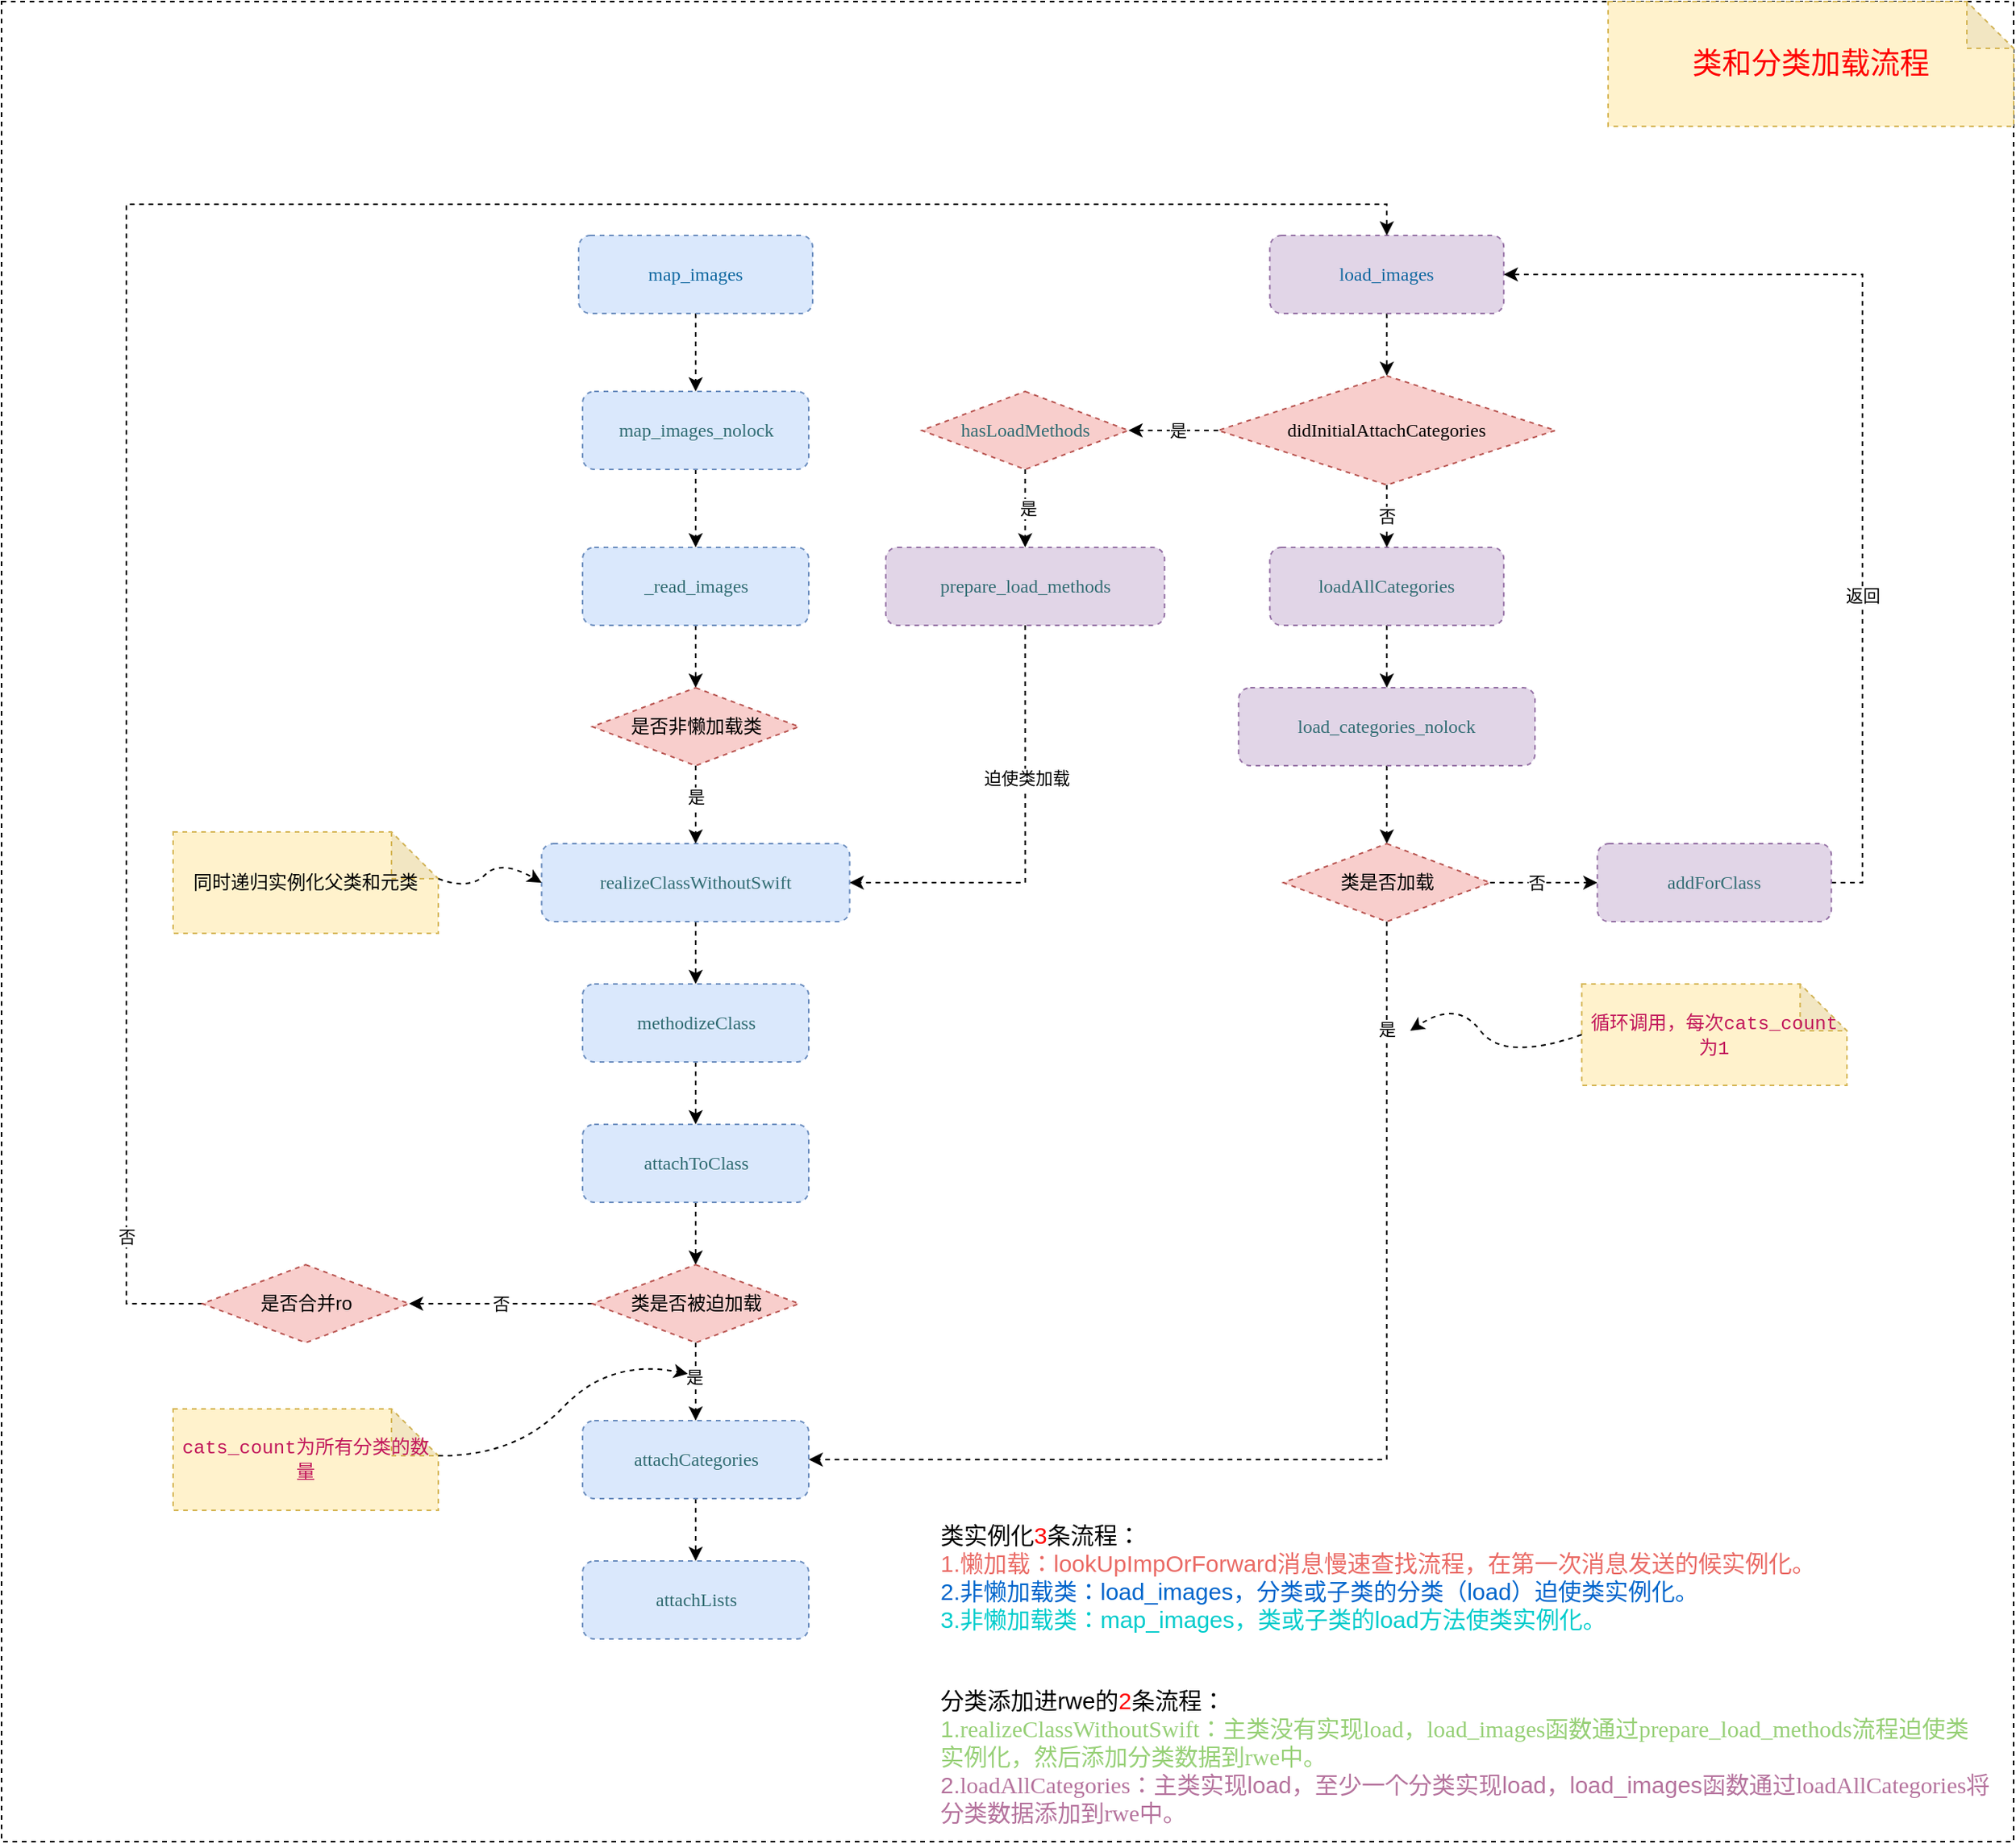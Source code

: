 <mxfile version="14.9.4" type="github">
  <diagram id="C5RBs43oDa-KdzZeNtuy" name="Page-1">
    <mxGraphModel dx="2126" dy="2361" grid="1" gridSize="10" guides="1" tooltips="1" connect="1" arrows="1" fold="1" page="1" pageScale="1" pageWidth="827" pageHeight="1169" math="0" shadow="0">
      <root>
        <mxCell id="WIyWlLk6GJQsqaUBKTNV-0" />
        <mxCell id="WIyWlLk6GJQsqaUBKTNV-1" parent="WIyWlLk6GJQsqaUBKTNV-0" />
        <mxCell id="AZM7cYLLnSHIz9b_ogU5-69" value="" style="rounded=0;whiteSpace=wrap;html=1;dashed=1;labelBackgroundColor=none;fontColor=#000000;" vertex="1" parent="WIyWlLk6GJQsqaUBKTNV-1">
          <mxGeometry x="-220" y="-40" width="1290" height="1180" as="geometry" />
        </mxCell>
        <mxCell id="AZM7cYLLnSHIz9b_ogU5-2" value="" style="edgeStyle=orthogonalEdgeStyle;rounded=0;orthogonalLoop=1;jettySize=auto;html=1;dashed=1;fillColor=#dae8fc;" edge="1" parent="WIyWlLk6GJQsqaUBKTNV-1" source="AZM7cYLLnSHIz9b_ogU5-0" target="AZM7cYLLnSHIz9b_ogU5-1">
          <mxGeometry relative="1" as="geometry" />
        </mxCell>
        <mxCell id="AZM7cYLLnSHIz9b_ogU5-0" value="&lt;p style=&quot;margin: 0px; font-stretch: normal; line-height: normal; font-family: menlo; color: rgb(15, 104, 160);&quot;&gt;map_images&lt;/p&gt;" style="rounded=1;whiteSpace=wrap;html=1;dashed=1;labelBackgroundColor=none;fillColor=#dae8fc;strokeColor=#6c8ebf;" vertex="1" parent="WIyWlLk6GJQsqaUBKTNV-1">
          <mxGeometry x="150" y="110" width="150" height="50" as="geometry" />
        </mxCell>
        <mxCell id="AZM7cYLLnSHIz9b_ogU5-4" style="edgeStyle=orthogonalEdgeStyle;rounded=0;orthogonalLoop=1;jettySize=auto;html=1;exitX=0.5;exitY=1;exitDx=0;exitDy=0;entryX=0.5;entryY=0;entryDx=0;entryDy=0;dashed=1;fillColor=#dae8fc;" edge="1" parent="WIyWlLk6GJQsqaUBKTNV-1" source="AZM7cYLLnSHIz9b_ogU5-1" target="AZM7cYLLnSHIz9b_ogU5-3">
          <mxGeometry relative="1" as="geometry" />
        </mxCell>
        <mxCell id="AZM7cYLLnSHIz9b_ogU5-1" value="&lt;p style=&quot;margin: 0px; font-style: normal; font-variant-caps: normal; font-weight: normal; font-stretch: normal; font-size: 12px; line-height: normal; font-family: menlo; color: rgb(50, 109, 116);&quot;&gt;map_images_nolock&lt;/p&gt;" style="whiteSpace=wrap;html=1;rounded=1;dashed=1;fillColor=#dae8fc;strokeColor=#6c8ebf;labelBackgroundColor=none;" vertex="1" parent="WIyWlLk6GJQsqaUBKTNV-1">
          <mxGeometry x="152.5" y="210" width="145" height="50" as="geometry" />
        </mxCell>
        <mxCell id="AZM7cYLLnSHIz9b_ogU5-7" style="edgeStyle=orthogonalEdgeStyle;rounded=0;orthogonalLoop=1;jettySize=auto;html=1;exitX=0.5;exitY=1;exitDx=0;exitDy=0;entryX=0.5;entryY=0;entryDx=0;entryDy=0;dashed=1;" edge="1" parent="WIyWlLk6GJQsqaUBKTNV-1" source="AZM7cYLLnSHIz9b_ogU5-3" target="AZM7cYLLnSHIz9b_ogU5-6">
          <mxGeometry relative="1" as="geometry" />
        </mxCell>
        <mxCell id="AZM7cYLLnSHIz9b_ogU5-3" value="&lt;p style=&quot;margin: 0px; font-style: normal; font-variant-caps: normal; font-weight: normal; font-stretch: normal; font-size: 12px; line-height: normal; font-family: menlo; color: rgb(50, 109, 116);&quot;&gt;&lt;span style=&quot;font-family: &amp;quot;menlo&amp;quot;&quot;&gt;_read_images&lt;/span&gt;&lt;span style=&quot;color: rgba(0, 0, 0, 0); font-family: monospace; font-size: 0px;&quot;&gt;3CmxGraphModel%3E%3Croot%3E%3CmxCell%20id%3D%220%22%2F%3E%3CmxCell%20id%3D%221%22%20parent%3D%220%22%2F%3E%3CmxCell%20id%3D%222%22%20value%3D%22%26lt%3Bp%20style%3D%26quot%3Bmargin%3A%200.0px%200.0px%200.0px%200.0px%20%3B%20font%3A%2012.0px%20%26amp%3Bquot%3Bmenlo%26amp%3Bquot%3B%20%3B%20color%3A%20%23326d74%20%3B%20background-color%3A%20%23ffffff%26quot%3B%26gt%3Bmap_images_nolock%26lt%3B%2Fp%26gt%3B%22%20style%3D%22whiteSpace%3Dwrap%3Bhtml%3D1%3Brounded%3D1%3Bdashed%3D1%3B%22%20vertex%3D%221%22%20parent%3D%221%22%3E%3CmxGeometry%20x%3D%22152.5%22%20y%3D%22210%22%20width%3D%22145%22%20height%3D%2250%22%20as%3D%22geometry%22%2F%3E%3C%2FmxCell%3E%3C%2Froot%3E%3C%2FmxGraphModel%3E&lt;/span&gt;&lt;br&gt;&lt;/p&gt;" style="whiteSpace=wrap;html=1;rounded=1;dashed=1;fillColor=#dae8fc;strokeColor=#6c8ebf;labelBackgroundColor=none;" vertex="1" parent="WIyWlLk6GJQsqaUBKTNV-1">
          <mxGeometry x="152.5" y="310" width="145" height="50" as="geometry" />
        </mxCell>
        <mxCell id="AZM7cYLLnSHIz9b_ogU5-17" style="edgeStyle=orthogonalEdgeStyle;rounded=0;orthogonalLoop=1;jettySize=auto;html=1;exitX=0.5;exitY=1;exitDx=0;exitDy=0;entryX=0.5;entryY=0;entryDx=0;entryDy=0;dashed=1;fillColor=#dae8fc;" edge="1" parent="WIyWlLk6GJQsqaUBKTNV-1" source="AZM7cYLLnSHIz9b_ogU5-5" target="AZM7cYLLnSHIz9b_ogU5-16">
          <mxGeometry relative="1" as="geometry" />
        </mxCell>
        <mxCell id="AZM7cYLLnSHIz9b_ogU5-5" value="&lt;p style=&quot;margin: 0px; font-stretch: normal; line-height: normal; font-family: menlo; color: rgb(50, 109, 116);&quot;&gt;realizeClassWithoutSwift&lt;/p&gt;" style="whiteSpace=wrap;html=1;rounded=1;dashed=1;fillColor=#dae8fc;strokeColor=#6c8ebf;labelBackgroundColor=none;" vertex="1" parent="WIyWlLk6GJQsqaUBKTNV-1">
          <mxGeometry x="126.25" y="500" width="197.5" height="50" as="geometry" />
        </mxCell>
        <mxCell id="AZM7cYLLnSHIz9b_ogU5-8" style="edgeStyle=orthogonalEdgeStyle;rounded=0;orthogonalLoop=1;jettySize=auto;html=1;exitX=0.5;exitY=1;exitDx=0;exitDy=0;entryX=0.5;entryY=0;entryDx=0;entryDy=0;dashed=1;" edge="1" parent="WIyWlLk6GJQsqaUBKTNV-1" source="AZM7cYLLnSHIz9b_ogU5-6" target="AZM7cYLLnSHIz9b_ogU5-5">
          <mxGeometry relative="1" as="geometry" />
        </mxCell>
        <mxCell id="AZM7cYLLnSHIz9b_ogU5-9" value="是" style="edgeLabel;html=1;align=center;verticalAlign=middle;resizable=0;points=[];" vertex="1" connectable="0" parent="AZM7cYLLnSHIz9b_ogU5-8">
          <mxGeometry x="0.04" relative="1" as="geometry">
            <mxPoint y="-6" as="offset" />
          </mxGeometry>
        </mxCell>
        <mxCell id="AZM7cYLLnSHIz9b_ogU5-6" value="是否非懒加载类" style="rhombus;whiteSpace=wrap;html=1;dashed=1;labelBackgroundColor=none;fillColor=#f8cecc;strokeColor=#b85450;" vertex="1" parent="WIyWlLk6GJQsqaUBKTNV-1">
          <mxGeometry x="158.75" y="400" width="132.5" height="50" as="geometry" />
        </mxCell>
        <mxCell id="AZM7cYLLnSHIz9b_ogU5-10" value="同时递归实例化父类和元类" style="shape=note;whiteSpace=wrap;html=1;backgroundOutline=1;darkOpacity=0.05;dashed=1;labelBackgroundColor=none;fillColor=#fff2cc;strokeColor=#d6b656;" vertex="1" parent="WIyWlLk6GJQsqaUBKTNV-1">
          <mxGeometry x="-110" y="492.5" width="170" height="65" as="geometry" />
        </mxCell>
        <mxCell id="AZM7cYLLnSHIz9b_ogU5-14" value="" style="curved=1;endArrow=classic;html=1;dashed=1;exitX=0;exitY=0;exitDx=170;exitDy=30;exitPerimeter=0;entryX=0;entryY=0.5;entryDx=0;entryDy=0;" edge="1" parent="WIyWlLk6GJQsqaUBKTNV-1" source="AZM7cYLLnSHIz9b_ogU5-10" target="AZM7cYLLnSHIz9b_ogU5-5">
          <mxGeometry width="50" height="50" relative="1" as="geometry">
            <mxPoint x="70" y="560" as="sourcePoint" />
            <mxPoint x="120" y="510" as="targetPoint" />
            <Array as="points">
              <mxPoint x="80" y="530" />
              <mxPoint x="100" y="510" />
            </Array>
          </mxGeometry>
        </mxCell>
        <mxCell id="AZM7cYLLnSHIz9b_ogU5-19" style="edgeStyle=orthogonalEdgeStyle;rounded=0;orthogonalLoop=1;jettySize=auto;html=1;exitX=0.5;exitY=1;exitDx=0;exitDy=0;entryX=0.5;entryY=0;entryDx=0;entryDy=0;dashed=1;fillColor=#dae8fc;" edge="1" parent="WIyWlLk6GJQsqaUBKTNV-1" source="AZM7cYLLnSHIz9b_ogU5-16" target="AZM7cYLLnSHIz9b_ogU5-18">
          <mxGeometry relative="1" as="geometry" />
        </mxCell>
        <mxCell id="AZM7cYLLnSHIz9b_ogU5-16" value="&lt;p style=&quot;margin: 0px; font-stretch: normal; line-height: normal; font-family: menlo; color: rgb(50, 109, 116);&quot;&gt;methodizeClass&lt;/p&gt;" style="whiteSpace=wrap;html=1;rounded=1;dashed=1;fillColor=#dae8fc;strokeColor=#6c8ebf;labelBackgroundColor=none;" vertex="1" parent="WIyWlLk6GJQsqaUBKTNV-1">
          <mxGeometry x="152.5" y="590" width="145" height="50" as="geometry" />
        </mxCell>
        <mxCell id="AZM7cYLLnSHIz9b_ogU5-22" style="edgeStyle=orthogonalEdgeStyle;rounded=0;orthogonalLoop=1;jettySize=auto;html=1;exitX=0.5;exitY=1;exitDx=0;exitDy=0;entryX=0.5;entryY=0;entryDx=0;entryDy=0;dashed=1;" edge="1" parent="WIyWlLk6GJQsqaUBKTNV-1" source="AZM7cYLLnSHIz9b_ogU5-18" target="AZM7cYLLnSHIz9b_ogU5-21">
          <mxGeometry relative="1" as="geometry" />
        </mxCell>
        <mxCell id="AZM7cYLLnSHIz9b_ogU5-18" value="&lt;p style=&quot;margin: 0px; font-stretch: normal; line-height: normal; font-family: menlo; color: rgb(50, 109, 116);&quot;&gt;attachToClass&lt;/p&gt;" style="whiteSpace=wrap;html=1;rounded=1;dashed=1;fillColor=#dae8fc;strokeColor=#6c8ebf;labelBackgroundColor=none;" vertex="1" parent="WIyWlLk6GJQsqaUBKTNV-1">
          <mxGeometry x="152.5" y="680" width="145" height="50" as="geometry" />
        </mxCell>
        <mxCell id="AZM7cYLLnSHIz9b_ogU5-26" style="edgeStyle=orthogonalEdgeStyle;rounded=0;orthogonalLoop=1;jettySize=auto;html=1;exitX=0.5;exitY=1;exitDx=0;exitDy=0;dashed=1;fillColor=#dae8fc;" edge="1" parent="WIyWlLk6GJQsqaUBKTNV-1" source="AZM7cYLLnSHIz9b_ogU5-20" target="AZM7cYLLnSHIz9b_ogU5-25">
          <mxGeometry relative="1" as="geometry" />
        </mxCell>
        <mxCell id="AZM7cYLLnSHIz9b_ogU5-20" value="&lt;p style=&quot;margin: 0px; font-stretch: normal; line-height: normal; font-family: menlo; color: rgb(50, 109, 116);&quot;&gt;attachCategories&lt;/p&gt;" style="whiteSpace=wrap;html=1;rounded=1;dashed=1;fillColor=#dae8fc;strokeColor=#6c8ebf;labelBackgroundColor=none;" vertex="1" parent="WIyWlLk6GJQsqaUBKTNV-1">
          <mxGeometry x="152.5" y="870" width="145" height="50" as="geometry" />
        </mxCell>
        <mxCell id="AZM7cYLLnSHIz9b_ogU5-23" style="edgeStyle=orthogonalEdgeStyle;rounded=0;orthogonalLoop=1;jettySize=auto;html=1;exitX=0.5;exitY=1;exitDx=0;exitDy=0;entryX=0.5;entryY=0;entryDx=0;entryDy=0;dashed=1;" edge="1" parent="WIyWlLk6GJQsqaUBKTNV-1" source="AZM7cYLLnSHIz9b_ogU5-21" target="AZM7cYLLnSHIz9b_ogU5-20">
          <mxGeometry relative="1" as="geometry" />
        </mxCell>
        <mxCell id="AZM7cYLLnSHIz9b_ogU5-24" value="是" style="edgeLabel;html=1;align=center;verticalAlign=middle;resizable=0;points=[];" vertex="1" connectable="0" parent="AZM7cYLLnSHIz9b_ogU5-23">
          <mxGeometry x="-0.12" y="-1" relative="1" as="geometry">
            <mxPoint as="offset" />
          </mxGeometry>
        </mxCell>
        <mxCell id="AZM7cYLLnSHIz9b_ogU5-66" value="否" style="edgeStyle=orthogonalEdgeStyle;rounded=0;orthogonalLoop=1;jettySize=auto;html=1;exitX=0;exitY=0.5;exitDx=0;exitDy=0;entryX=1;entryY=0.5;entryDx=0;entryDy=0;dashed=1;strokeColor=#000000;" edge="1" parent="WIyWlLk6GJQsqaUBKTNV-1" source="AZM7cYLLnSHIz9b_ogU5-21" target="AZM7cYLLnSHIz9b_ogU5-65">
          <mxGeometry relative="1" as="geometry" />
        </mxCell>
        <mxCell id="AZM7cYLLnSHIz9b_ogU5-21" value="类是否被迫加载" style="rhombus;whiteSpace=wrap;html=1;dashed=1;labelBackgroundColor=none;fillColor=#f8cecc;strokeColor=#b85450;" vertex="1" parent="WIyWlLk6GJQsqaUBKTNV-1">
          <mxGeometry x="158.75" y="770" width="132.5" height="50" as="geometry" />
        </mxCell>
        <mxCell id="AZM7cYLLnSHIz9b_ogU5-25" value="&lt;p style=&quot;margin: 0px; font-stretch: normal; line-height: normal; font-family: menlo; color: rgb(50, 109, 116);&quot;&gt;attachLists&lt;/p&gt;" style="whiteSpace=wrap;html=1;rounded=1;dashed=1;fillColor=#dae8fc;strokeColor=#6c8ebf;labelBackgroundColor=none;" vertex="1" parent="WIyWlLk6GJQsqaUBKTNV-1">
          <mxGeometry x="152.5" y="960" width="145" height="50" as="geometry" />
        </mxCell>
        <mxCell id="AZM7cYLLnSHIz9b_ogU5-53" style="edgeStyle=orthogonalEdgeStyle;rounded=0;orthogonalLoop=1;jettySize=auto;html=1;exitX=0.5;exitY=1;exitDx=0;exitDy=0;entryX=0.5;entryY=0;entryDx=0;entryDy=0;dashed=1;fontColor=#000000;" edge="1" parent="WIyWlLk6GJQsqaUBKTNV-1" source="AZM7cYLLnSHIz9b_ogU5-27" target="AZM7cYLLnSHIz9b_ogU5-48">
          <mxGeometry relative="1" as="geometry" />
        </mxCell>
        <mxCell id="AZM7cYLLnSHIz9b_ogU5-27" value="&lt;p style=&quot;margin: 0px ; font-stretch: normal ; line-height: normal ; font-family: &amp;quot;menlo&amp;quot; ; color: rgb(15 , 104 , 160)&quot;&gt;load_images&lt;/p&gt;" style="rounded=1;whiteSpace=wrap;html=1;dashed=1;labelBackgroundColor=none;fillColor=#e1d5e7;strokeColor=#9673a6;" vertex="1" parent="WIyWlLk6GJQsqaUBKTNV-1">
          <mxGeometry x="593.12" y="110" width="150" height="50" as="geometry" />
        </mxCell>
        <mxCell id="AZM7cYLLnSHIz9b_ogU5-33" style="edgeStyle=orthogonalEdgeStyle;rounded=0;orthogonalLoop=1;jettySize=auto;html=1;exitX=0.5;exitY=1;exitDx=0;exitDy=0;entryX=0.5;entryY=0;entryDx=0;entryDy=0;dashed=1;" edge="1" parent="WIyWlLk6GJQsqaUBKTNV-1" source="AZM7cYLLnSHIz9b_ogU5-28" target="AZM7cYLLnSHIz9b_ogU5-32">
          <mxGeometry relative="1" as="geometry" />
        </mxCell>
        <mxCell id="AZM7cYLLnSHIz9b_ogU5-28" value="&lt;p style=&quot;margin: 0px; font-stretch: normal; line-height: normal; font-family: menlo; color: rgb(50, 109, 116);&quot;&gt;loadAllCategories&lt;/p&gt;" style="rounded=1;whiteSpace=wrap;html=1;dashed=1;labelBackgroundColor=none;fillColor=#e1d5e7;strokeColor=#9673a6;" vertex="1" parent="WIyWlLk6GJQsqaUBKTNV-1">
          <mxGeometry x="593.12" y="310" width="150" height="50" as="geometry" />
        </mxCell>
        <mxCell id="AZM7cYLLnSHIz9b_ogU5-30" value="&lt;span style=&quot;color: rgb(194, 24, 91); font-family: menlo, monaco, consolas, &amp;quot;courier new&amp;quot;, monospace; font-size: 12.18px; text-align: left;&quot;&gt;cats_count为所有分类的数量&lt;/span&gt;" style="shape=note;whiteSpace=wrap;html=1;backgroundOutline=1;darkOpacity=0.05;dashed=1;labelBackgroundColor=none;fillColor=#fff2cc;strokeColor=#d6b656;" vertex="1" parent="WIyWlLk6GJQsqaUBKTNV-1">
          <mxGeometry x="-110" y="862.5" width="170" height="65" as="geometry" />
        </mxCell>
        <mxCell id="AZM7cYLLnSHIz9b_ogU5-31" value="" style="curved=1;endArrow=classic;html=1;dashed=1;exitX=0;exitY=0;exitDx=170;exitDy=30;exitPerimeter=0;" edge="1" parent="WIyWlLk6GJQsqaUBKTNV-1" source="AZM7cYLLnSHIz9b_ogU5-30">
          <mxGeometry width="50" height="50" relative="1" as="geometry">
            <mxPoint x="70" y="812.5" as="sourcePoint" />
            <mxPoint x="220" y="840" as="targetPoint" />
            <Array as="points">
              <mxPoint x="110" y="893" />
              <mxPoint x="170" y="830" />
            </Array>
          </mxGeometry>
        </mxCell>
        <mxCell id="AZM7cYLLnSHIz9b_ogU5-35" style="edgeStyle=orthogonalEdgeStyle;rounded=0;orthogonalLoop=1;jettySize=auto;html=1;exitX=0.5;exitY=1;exitDx=0;exitDy=0;entryX=0.5;entryY=0;entryDx=0;entryDy=0;dashed=1;" edge="1" parent="WIyWlLk6GJQsqaUBKTNV-1" source="AZM7cYLLnSHIz9b_ogU5-32" target="AZM7cYLLnSHIz9b_ogU5-34">
          <mxGeometry relative="1" as="geometry" />
        </mxCell>
        <mxCell id="AZM7cYLLnSHIz9b_ogU5-32" value="&lt;p style=&quot;margin: 0px; font-stretch: normal; line-height: normal; font-family: menlo; color: rgb(50, 109, 116);&quot;&gt;load_categories_nolock&lt;/p&gt;" style="rounded=1;whiteSpace=wrap;html=1;dashed=1;labelBackgroundColor=none;fillColor=#e1d5e7;strokeColor=#9673a6;" vertex="1" parent="WIyWlLk6GJQsqaUBKTNV-1">
          <mxGeometry x="573.11" y="400" width="190" height="50" as="geometry" />
        </mxCell>
        <mxCell id="AZM7cYLLnSHIz9b_ogU5-36" style="edgeStyle=orthogonalEdgeStyle;rounded=0;orthogonalLoop=1;jettySize=auto;html=1;exitX=0.5;exitY=1;exitDx=0;exitDy=0;entryX=1;entryY=0.5;entryDx=0;entryDy=0;dashed=1;" edge="1" parent="WIyWlLk6GJQsqaUBKTNV-1" source="AZM7cYLLnSHIz9b_ogU5-34" target="AZM7cYLLnSHIz9b_ogU5-20">
          <mxGeometry relative="1" as="geometry" />
        </mxCell>
        <mxCell id="AZM7cYLLnSHIz9b_ogU5-38" value="是" style="edgeLabel;html=1;align=center;verticalAlign=middle;resizable=0;points=[];" vertex="1" connectable="0" parent="AZM7cYLLnSHIz9b_ogU5-36">
          <mxGeometry x="-0.137" y="2" relative="1" as="geometry">
            <mxPoint x="-2" y="-240" as="offset" />
          </mxGeometry>
        </mxCell>
        <mxCell id="AZM7cYLLnSHIz9b_ogU5-43" style="edgeStyle=orthogonalEdgeStyle;rounded=0;orthogonalLoop=1;jettySize=auto;html=1;exitX=1;exitY=0.5;exitDx=0;exitDy=0;entryX=0;entryY=0.5;entryDx=0;entryDy=0;dashed=1;" edge="1" parent="WIyWlLk6GJQsqaUBKTNV-1" source="AZM7cYLLnSHIz9b_ogU5-34" target="AZM7cYLLnSHIz9b_ogU5-42">
          <mxGeometry relative="1" as="geometry" />
        </mxCell>
        <mxCell id="AZM7cYLLnSHIz9b_ogU5-44" value="否" style="edgeLabel;html=1;align=center;verticalAlign=middle;resizable=0;points=[];" vertex="1" connectable="0" parent="AZM7cYLLnSHIz9b_ogU5-43">
          <mxGeometry x="-0.067" y="-2" relative="1" as="geometry">
            <mxPoint x="-3" y="-2" as="offset" />
          </mxGeometry>
        </mxCell>
        <mxCell id="AZM7cYLLnSHIz9b_ogU5-34" value="类是否加载" style="rhombus;whiteSpace=wrap;html=1;dashed=1;labelBackgroundColor=none;fillColor=#f8cecc;strokeColor=#b85450;" vertex="1" parent="WIyWlLk6GJQsqaUBKTNV-1">
          <mxGeometry x="601.86" y="500" width="132.5" height="50" as="geometry" />
        </mxCell>
        <mxCell id="AZM7cYLLnSHIz9b_ogU5-39" value="&lt;span style=&quot;color: rgb(194 , 24 , 91) ; font-family: &amp;#34;menlo&amp;#34; , &amp;#34;monaco&amp;#34; , &amp;#34;consolas&amp;#34; , &amp;#34;courier new&amp;#34; , monospace ; font-size: 12.18px ; text-align: left&quot;&gt;循环调用，每次cats_count为1&lt;/span&gt;" style="shape=note;whiteSpace=wrap;html=1;backgroundOutline=1;darkOpacity=0.05;dashed=1;labelBackgroundColor=none;fillColor=#fff2cc;strokeColor=#d6b656;" vertex="1" parent="WIyWlLk6GJQsqaUBKTNV-1">
          <mxGeometry x="793.12" y="590" width="170" height="65" as="geometry" />
        </mxCell>
        <mxCell id="AZM7cYLLnSHIz9b_ogU5-41" value="" style="curved=1;endArrow=classic;html=1;dashed=1;exitX=0;exitY=0.5;exitDx=0;exitDy=0;exitPerimeter=0;" edge="1" parent="WIyWlLk6GJQsqaUBKTNV-1" source="AZM7cYLLnSHIz9b_ogU5-39">
          <mxGeometry width="50" height="50" relative="1" as="geometry">
            <mxPoint x="703.12" y="740" as="sourcePoint" />
            <mxPoint x="683.12" y="620" as="targetPoint" />
            <Array as="points">
              <mxPoint x="743.12" y="640" />
              <mxPoint x="713.12" y="600" />
            </Array>
          </mxGeometry>
        </mxCell>
        <mxCell id="AZM7cYLLnSHIz9b_ogU5-45" style="edgeStyle=orthogonalEdgeStyle;rounded=0;orthogonalLoop=1;jettySize=auto;html=1;exitX=1;exitY=0.5;exitDx=0;exitDy=0;entryX=1;entryY=0.5;entryDx=0;entryDy=0;dashed=1;" edge="1" parent="WIyWlLk6GJQsqaUBKTNV-1" source="AZM7cYLLnSHIz9b_ogU5-42" target="AZM7cYLLnSHIz9b_ogU5-27">
          <mxGeometry relative="1" as="geometry" />
        </mxCell>
        <mxCell id="AZM7cYLLnSHIz9b_ogU5-46" value="返回" style="edgeLabel;html=1;align=center;verticalAlign=middle;resizable=0;points=[];" vertex="1" connectable="0" parent="AZM7cYLLnSHIz9b_ogU5-45">
          <mxGeometry x="-0.363" relative="1" as="geometry">
            <mxPoint as="offset" />
          </mxGeometry>
        </mxCell>
        <mxCell id="AZM7cYLLnSHIz9b_ogU5-42" value="&lt;p style=&quot;margin: 0px; font-stretch: normal; line-height: normal; font-family: menlo; color: rgb(50, 109, 116);&quot;&gt;addForClass&lt;/p&gt;" style="rounded=1;whiteSpace=wrap;html=1;dashed=1;labelBackgroundColor=none;fillColor=#e1d5e7;strokeColor=#9673a6;" vertex="1" parent="WIyWlLk6GJQsqaUBKTNV-1">
          <mxGeometry x="803.12" y="500" width="150" height="50" as="geometry" />
        </mxCell>
        <mxCell id="AZM7cYLLnSHIz9b_ogU5-51" value="否" style="edgeStyle=orthogonalEdgeStyle;rounded=0;orthogonalLoop=1;jettySize=auto;html=1;exitX=0.5;exitY=1;exitDx=0;exitDy=0;entryX=0.5;entryY=0;entryDx=0;entryDy=0;dashed=1;fontColor=#000000;" edge="1" parent="WIyWlLk6GJQsqaUBKTNV-1" source="AZM7cYLLnSHIz9b_ogU5-48" target="AZM7cYLLnSHIz9b_ogU5-28">
          <mxGeometry relative="1" as="geometry" />
        </mxCell>
        <mxCell id="AZM7cYLLnSHIz9b_ogU5-56" style="edgeStyle=orthogonalEdgeStyle;rounded=0;orthogonalLoop=1;jettySize=auto;html=1;exitX=0;exitY=0.5;exitDx=0;exitDy=0;entryX=1;entryY=0.5;entryDx=0;entryDy=0;dashed=1;fontColor=#000000;" edge="1" parent="WIyWlLk6GJQsqaUBKTNV-1" source="AZM7cYLLnSHIz9b_ogU5-48" target="AZM7cYLLnSHIz9b_ogU5-55">
          <mxGeometry relative="1" as="geometry" />
        </mxCell>
        <mxCell id="AZM7cYLLnSHIz9b_ogU5-57" value="是" style="edgeLabel;html=1;align=center;verticalAlign=middle;resizable=0;points=[];fontColor=#000000;" vertex="1" connectable="0" parent="AZM7cYLLnSHIz9b_ogU5-56">
          <mxGeometry x="-0.096" relative="1" as="geometry">
            <mxPoint as="offset" />
          </mxGeometry>
        </mxCell>
        <mxCell id="AZM7cYLLnSHIz9b_ogU5-48" value="&lt;p style=&quot;margin: 0px; font-stretch: normal; line-height: normal; font-family: menlo;&quot;&gt;didInitialAttachCategories&lt;/p&gt;" style="rhombus;whiteSpace=wrap;html=1;dashed=1;labelBackgroundColor=none;fillColor=#f8cecc;strokeColor=#b85450;" vertex="1" parent="WIyWlLk6GJQsqaUBKTNV-1">
          <mxGeometry x="560" y="200" width="216.25" height="70" as="geometry" />
        </mxCell>
        <mxCell id="AZM7cYLLnSHIz9b_ogU5-59" style="edgeStyle=orthogonalEdgeStyle;rounded=0;orthogonalLoop=1;jettySize=auto;html=1;exitX=0.5;exitY=1;exitDx=0;exitDy=0;entryX=0.5;entryY=0;entryDx=0;entryDy=0;dashed=1;fontColor=#000000;" edge="1" parent="WIyWlLk6GJQsqaUBKTNV-1" source="AZM7cYLLnSHIz9b_ogU5-55" target="AZM7cYLLnSHIz9b_ogU5-58">
          <mxGeometry relative="1" as="geometry" />
        </mxCell>
        <mxCell id="AZM7cYLLnSHIz9b_ogU5-61" value="是" style="edgeLabel;html=1;align=center;verticalAlign=middle;resizable=0;points=[];fontColor=#000000;" vertex="1" connectable="0" parent="AZM7cYLLnSHIz9b_ogU5-59">
          <mxGeometry y="1" relative="1" as="geometry">
            <mxPoint as="offset" />
          </mxGeometry>
        </mxCell>
        <mxCell id="AZM7cYLLnSHIz9b_ogU5-55" value="&lt;span style=&quot;color: rgb(50 , 109 , 116) ; font-family: &amp;#34;menlo&amp;#34;&quot;&gt;hasLoadMethods&lt;/span&gt;" style="rhombus;whiteSpace=wrap;html=1;dashed=1;labelBackgroundColor=none;fillColor=#f8cecc;strokeColor=#b85450;" vertex="1" parent="WIyWlLk6GJQsqaUBKTNV-1">
          <mxGeometry x="370" y="210" width="132.5" height="50" as="geometry" />
        </mxCell>
        <mxCell id="AZM7cYLLnSHIz9b_ogU5-60" style="edgeStyle=orthogonalEdgeStyle;rounded=0;orthogonalLoop=1;jettySize=auto;html=1;exitX=0.5;exitY=1;exitDx=0;exitDy=0;entryX=1;entryY=0.5;entryDx=0;entryDy=0;dashed=1;fontColor=#000000;" edge="1" parent="WIyWlLk6GJQsqaUBKTNV-1" source="AZM7cYLLnSHIz9b_ogU5-58" target="AZM7cYLLnSHIz9b_ogU5-5">
          <mxGeometry relative="1" as="geometry" />
        </mxCell>
        <mxCell id="AZM7cYLLnSHIz9b_ogU5-62" value="迫使类加载" style="edgeLabel;html=1;align=center;verticalAlign=middle;resizable=0;points=[];fontColor=#000000;" vertex="1" connectable="0" parent="AZM7cYLLnSHIz9b_ogU5-60">
          <mxGeometry x="-0.294" relative="1" as="geometry">
            <mxPoint as="offset" />
          </mxGeometry>
        </mxCell>
        <mxCell id="AZM7cYLLnSHIz9b_ogU5-58" value="&lt;p style=&quot;margin: 0px; font-stretch: normal; line-height: normal; font-family: menlo; color: rgb(50, 109, 116);&quot;&gt;prepare_load_methods&lt;/p&gt;" style="rounded=1;whiteSpace=wrap;html=1;dashed=1;labelBackgroundColor=none;fillColor=#e1d5e7;strokeColor=#9673a6;" vertex="1" parent="WIyWlLk6GJQsqaUBKTNV-1">
          <mxGeometry x="346.88" y="310" width="178.75" height="50" as="geometry" />
        </mxCell>
        <mxCell id="AZM7cYLLnSHIz9b_ogU5-67" style="edgeStyle=orthogonalEdgeStyle;rounded=0;orthogonalLoop=1;jettySize=auto;html=1;exitX=0;exitY=0.5;exitDx=0;exitDy=0;entryX=0.5;entryY=0;entryDx=0;entryDy=0;dashed=1;fontColor=#000000;strokeColor=#000000;" edge="1" parent="WIyWlLk6GJQsqaUBKTNV-1" source="AZM7cYLLnSHIz9b_ogU5-65" target="AZM7cYLLnSHIz9b_ogU5-27">
          <mxGeometry relative="1" as="geometry">
            <Array as="points">
              <mxPoint x="-140" y="795" />
              <mxPoint x="-140" y="90" />
              <mxPoint x="668" y="90" />
            </Array>
          </mxGeometry>
        </mxCell>
        <mxCell id="AZM7cYLLnSHIz9b_ogU5-68" value="否" style="edgeLabel;html=1;align=center;verticalAlign=middle;resizable=0;points=[];fontColor=#000000;" vertex="1" connectable="0" parent="AZM7cYLLnSHIz9b_ogU5-67">
          <mxGeometry x="-0.883" y="-1" relative="1" as="geometry">
            <mxPoint x="-1" as="offset" />
          </mxGeometry>
        </mxCell>
        <mxCell id="AZM7cYLLnSHIz9b_ogU5-65" value="是否合并ro" style="rhombus;whiteSpace=wrap;html=1;dashed=1;labelBackgroundColor=none;fillColor=#f8cecc;strokeColor=#b85450;" vertex="1" parent="WIyWlLk6GJQsqaUBKTNV-1">
          <mxGeometry x="-91.25" y="770" width="132.5" height="50" as="geometry" />
        </mxCell>
        <mxCell id="AZM7cYLLnSHIz9b_ogU5-70" value="类实例化&lt;font color=&quot;#ff0000&quot; style=&quot;font-size: 15px;&quot;&gt;3&lt;/font&gt;条流程：&lt;br style=&quot;font-size: 15px;&quot;&gt;&lt;font color=&quot;#ea6b66&quot; style=&quot;font-size: 15px;&quot;&gt;1.懒加载：lookUpImpOrForward消息慢速查找流程，在第一次消息发送的候实例化。&lt;/font&gt;&lt;br style=&quot;font-size: 15px;&quot;&gt;&lt;font color=&quot;#0066cc&quot; style=&quot;font-size: 15px;&quot;&gt;2.非懒加载类：load_images，分类或子类的分类（load）迫使类实例化。&lt;/font&gt;&lt;br style=&quot;font-size: 15px;&quot;&gt;&lt;font color=&quot;#00cccc&quot; style=&quot;font-size: 15px;&quot;&gt;3.非懒加载类：map_images，类或子类的load方法使类实例化。&lt;/font&gt;" style="text;html=1;strokeColor=none;fillColor=none;align=left;verticalAlign=middle;whiteSpace=wrap;rounded=0;dashed=1;labelBackgroundColor=none;fontColor=#000000;fontSize=15;" vertex="1" parent="WIyWlLk6GJQsqaUBKTNV-1">
          <mxGeometry x="380" y="920" width="676.26" height="100" as="geometry" />
        </mxCell>
        <mxCell id="AZM7cYLLnSHIz9b_ogU5-71" value="分类添加进rwe的&lt;font color=&quot;#ff0000&quot; style=&quot;font-size: 15px&quot;&gt;&lt;span style=&quot;font-size: 15px&quot;&gt;2&lt;/span&gt;&lt;/font&gt;条流程：&lt;br style=&quot;font-size: 15px&quot;&gt;&lt;font style=&quot;font-size: 15px&quot; color=&quot;#97d077&quot;&gt;&lt;font style=&quot;font-size: 15px&quot;&gt;1.&lt;/font&gt;&lt;span style=&quot;font-family: &amp;#34;menlo&amp;#34; ; font-size: 15px ; text-align: center&quot;&gt;realizeClassWithoutSwift：主类没有实现load，load_images函数通过&lt;/span&gt;&lt;span style=&quot;font-family: &amp;#34;menlo&amp;#34; ; font-size: 15px ; text-align: center&quot;&gt;prepare_load_methods流程迫使类实例化，然后添加分类数据到rwe中。&lt;/span&gt;&lt;/font&gt;&lt;br style=&quot;font-size: 15px&quot;&gt;&lt;font color=&quot;#b5739d&quot;&gt;&lt;font style=&quot;font-size: 15px&quot;&gt;2.&lt;/font&gt;&lt;span style=&quot;font-family: &amp;#34;menlo&amp;#34; ; font-size: 15px ; text-align: center&quot;&gt;loadAllCategories&lt;/span&gt;&lt;font style=&quot;font-size: 15px&quot;&gt;：主类实现load，至少一个分类实现load，load_images函数通过&lt;/font&gt;&lt;span style=&quot;font-family: &amp;#34;menlo&amp;#34; ; font-size: 15px ; text-align: center&quot;&gt;loadAllCategories将分类数据添加到rwe中。&lt;/span&gt;&lt;/font&gt;&lt;font color=&quot;#0066cc&quot; style=&quot;font-size: 15px&quot;&gt;&lt;br style=&quot;font-size: 15px&quot;&gt;&lt;/font&gt;" style="text;html=1;strokeColor=none;fillColor=none;align=left;verticalAlign=middle;whiteSpace=wrap;rounded=0;dashed=1;labelBackgroundColor=none;fontColor=#000000;fontSize=15;" vertex="1" parent="WIyWlLk6GJQsqaUBKTNV-1">
          <mxGeometry x="380" y="1030" width="676.26" height="110" as="geometry" />
        </mxCell>
        <mxCell id="AZM7cYLLnSHIz9b_ogU5-72" value="类和分类加载流程" style="shape=note;whiteSpace=wrap;html=1;backgroundOutline=1;darkOpacity=0.05;dashed=1;labelBackgroundColor=none;fontSize=19;align=center;fillColor=#fff2cc;strokeColor=#d6b656;fontColor=#FF0000;" vertex="1" parent="WIyWlLk6GJQsqaUBKTNV-1">
          <mxGeometry x="810" y="-40" width="260" height="80" as="geometry" />
        </mxCell>
      </root>
    </mxGraphModel>
  </diagram>
</mxfile>
